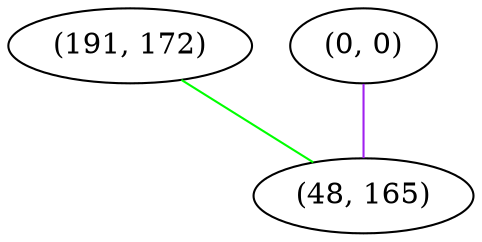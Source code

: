 graph "" {
"(191, 172)";
"(0, 0)";
"(48, 165)";
"(191, 172)" -- "(48, 165)"  [color=green, key=0, weight=2];
"(0, 0)" -- "(48, 165)"  [color=purple, key=0, weight=4];
}
